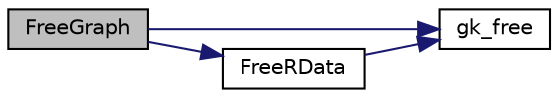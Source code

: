 digraph "FreeGraph"
{
  edge [fontname="Helvetica",fontsize="10",labelfontname="Helvetica",labelfontsize="10"];
  node [fontname="Helvetica",fontsize="10",shape=record];
  rankdir="LR";
  Node10 [label="FreeGraph",height=0.2,width=0.4,color="black", fillcolor="grey75", style="filled", fontcolor="black"];
  Node10 -> Node11 [color="midnightblue",fontsize="10",style="solid",fontname="Helvetica"];
  Node11 [label="gk_free",height=0.2,width=0.4,color="black", fillcolor="white", style="filled",URL="$d3/d5a/gk__proto_8h.html#ac8df62c4e3d0910711a9874f9cc58884"];
  Node10 -> Node12 [color="midnightblue",fontsize="10",style="solid",fontname="Helvetica"];
  Node12 [label="FreeRData",height=0.2,width=0.4,color="black", fillcolor="white", style="filled",URL="$d2/d04/metis-5_81_80_2libmetis_2graph_8c.html#a12a6bda050dc470113f4d1cd5aa5777d"];
  Node12 -> Node11 [color="midnightblue",fontsize="10",style="solid",fontname="Helvetica"];
}
